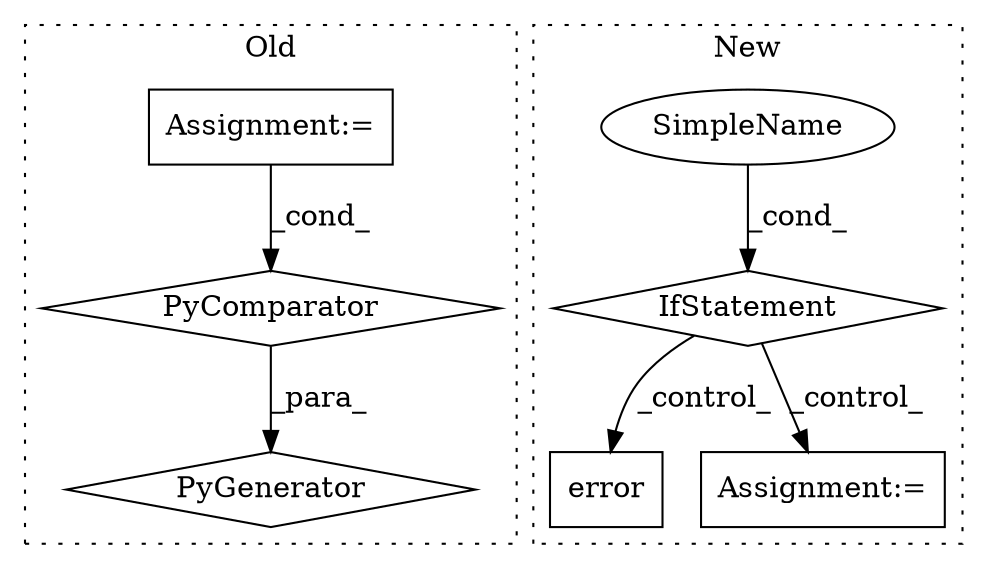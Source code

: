 digraph G {
subgraph cluster0 {
1 [label="PyGenerator" a="107" s="4690" l="121" shape="diamond"];
3 [label="Assignment:=" a="7" s="4776" l="29" shape="box"];
4 [label="PyComparator" a="113" s="4776" l="29" shape="diamond"];
label = "Old";
style="dotted";
}
subgraph cluster1 {
2 [label="error" a="32" s="4273,4375" l="6,2" shape="box"];
5 [label="IfStatement" a="25" s="4192,4227" l="4,2" shape="diamond"];
6 [label="SimpleName" a="42" s="" l="" shape="ellipse"];
7 [label="Assignment:=" a="7" s="4418" l="1" shape="box"];
label = "New";
style="dotted";
}
3 -> 4 [label="_cond_"];
4 -> 1 [label="_para_"];
5 -> 2 [label="_control_"];
5 -> 7 [label="_control_"];
6 -> 5 [label="_cond_"];
}